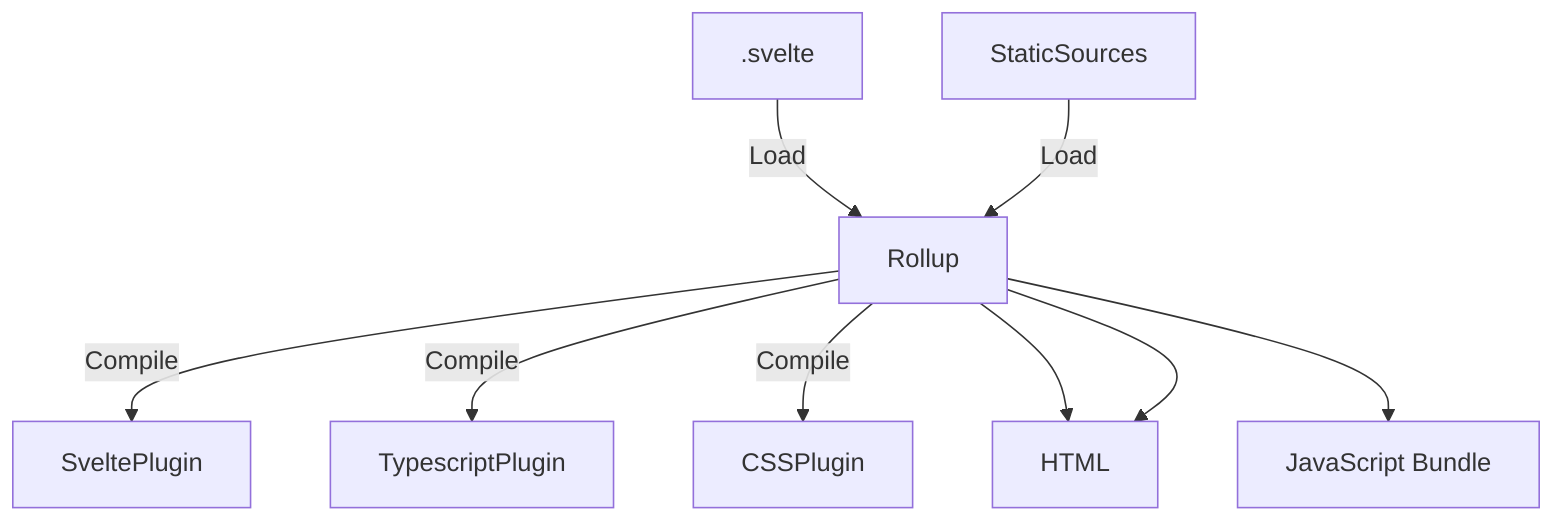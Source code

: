 graph TD
    .svelte -->|Load| Rollup
    StaticSources -->|Load| Rollup
    Rollup -->|Compile| SveltePlugin
    Rollup -->|Compile| TypescriptPlugin
    Rollup -->|Compile| CSSPlugin
    Rollup --> HTML
    Rollup --> JS[JavaScript Bundle]
    Rollup --> HTML